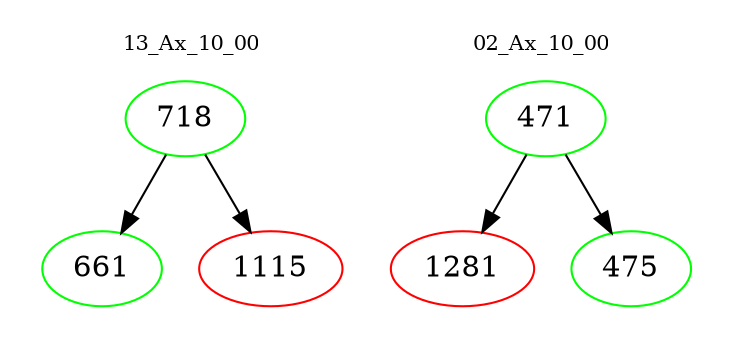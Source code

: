 digraph{
subgraph cluster_0 {
color = white
label = "13_Ax_10_00";
fontsize=10;
T0_718 [label="718", color="green"]
T0_718 -> T0_661 [color="black"]
T0_661 [label="661", color="green"]
T0_718 -> T0_1115 [color="black"]
T0_1115 [label="1115", color="red"]
}
subgraph cluster_1 {
color = white
label = "02_Ax_10_00";
fontsize=10;
T1_471 [label="471", color="green"]
T1_471 -> T1_1281 [color="black"]
T1_1281 [label="1281", color="red"]
T1_471 -> T1_475 [color="black"]
T1_475 [label="475", color="green"]
}
}
